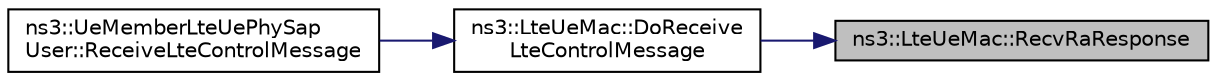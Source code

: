 digraph "ns3::LteUeMac::RecvRaResponse"
{
 // LATEX_PDF_SIZE
  edge [fontname="Helvetica",fontsize="10",labelfontname="Helvetica",labelfontsize="10"];
  node [fontname="Helvetica",fontsize="10",shape=record];
  rankdir="RL";
  Node1 [label="ns3::LteUeMac::RecvRaResponse",height=0.2,width=0.4,color="black", fillcolor="grey75", style="filled", fontcolor="black",tooltip="Receive the RA response function."];
  Node1 -> Node2 [dir="back",color="midnightblue",fontsize="10",style="solid",fontname="Helvetica"];
  Node2 [label="ns3::LteUeMac::DoReceive\lLteControlMessage",height=0.2,width=0.4,color="black", fillcolor="white", style="filled",URL="$classns3_1_1_lte_ue_mac.html#a95cdea8ecb74801b20f9883af6f27d81",tooltip="Receive LTE control message function."];
  Node2 -> Node3 [dir="back",color="midnightblue",fontsize="10",style="solid",fontname="Helvetica"];
  Node3 [label="ns3::UeMemberLteUePhySap\lUser::ReceiveLteControlMessage",height=0.2,width=0.4,color="black", fillcolor="white", style="filled",URL="$classns3_1_1_ue_member_lte_ue_phy_sap_user.html#aa0a4d717d141372c63e7d4006ad41323",tooltip="Receive SendLteControlMessage (PDCCH map, CQI feedbacks) using the ideal control channel."];
}

